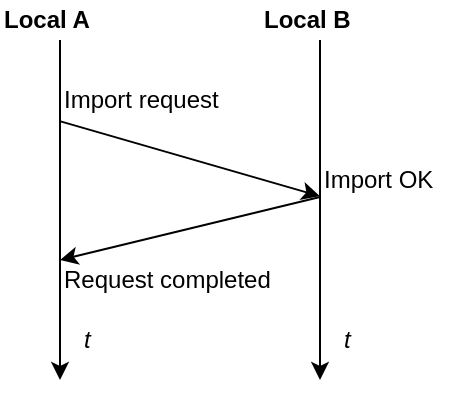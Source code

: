 <mxfile>
    <diagram id="7XaOBb24xC2b2bNCTVzC" name="Page-1">
        <mxGraphModel dx="33" dy="28" grid="1" gridSize="10" guides="1" tooltips="1" connect="1" arrows="1" fold="1" page="0" pageScale="1" pageWidth="827" pageHeight="1169" math="0" shadow="0">
            <root>
                <mxCell id="0"/>
                <mxCell id="1" parent="0"/>
                <mxCell id="40" style="edgeStyle=orthogonalEdgeStyle;rounded=0;orthogonalLoop=1;jettySize=auto;html=1;" edge="1" parent="1" source="3">
                    <mxGeometry relative="1" as="geometry">
                        <mxPoint x="200" y="270" as="targetPoint"/>
                    </mxGeometry>
                </mxCell>
                <mxCell id="3" value="Local A" style="text;html=1;align=left;verticalAlign=middle;resizable=0;points=[];autosize=1;fontStyle=1" parent="1" vertex="1">
                    <mxGeometry x="170" y="80" width="60" height="20" as="geometry"/>
                </mxCell>
                <mxCell id="39" style="edgeStyle=orthogonalEdgeStyle;rounded=0;orthogonalLoop=1;jettySize=auto;html=1;" edge="1" parent="1" source="4">
                    <mxGeometry relative="1" as="geometry">
                        <mxPoint x="330" y="270" as="targetPoint"/>
                    </mxGeometry>
                </mxCell>
                <mxCell id="4" value="Local B" style="text;html=1;align=left;verticalAlign=middle;resizable=0;points=[];autosize=1;fontStyle=1" parent="1" vertex="1">
                    <mxGeometry x="300" y="80" width="60" height="20" as="geometry"/>
                </mxCell>
                <mxCell id="9" value="&lt;i&gt;t&lt;/i&gt;" style="text;html=1;align=left;verticalAlign=middle;resizable=0;points=[];autosize=1;" parent="1" vertex="1">
                    <mxGeometry x="210" y="240" width="20" height="20" as="geometry"/>
                </mxCell>
                <mxCell id="10" value="&lt;i&gt;t&lt;/i&gt;" style="text;html=1;align=left;verticalAlign=middle;resizable=0;points=[];autosize=1;" parent="1" vertex="1">
                    <mxGeometry x="340" y="240" width="20" height="20" as="geometry"/>
                </mxCell>
                <mxCell id="16" style="rounded=0;orthogonalLoop=1;jettySize=auto;html=1;exitX=0.003;exitY=1.034;exitDx=0;exitDy=0;exitPerimeter=0;entryX=-0.002;entryY=0.903;entryDx=0;entryDy=0;entryPerimeter=0;" parent="1" source="14" target="15" edge="1">
                    <mxGeometry relative="1" as="geometry">
                        <mxPoint x="199" y="141" as="sourcePoint"/>
                        <mxPoint x="320" y="167" as="targetPoint"/>
                    </mxGeometry>
                </mxCell>
                <mxCell id="14" value="Import request" style="text;html=1;align=left;verticalAlign=middle;resizable=0;points=[];autosize=1;" parent="1" vertex="1">
                    <mxGeometry x="200" y="120" width="90" height="20" as="geometry"/>
                </mxCell>
                <mxCell id="17" style="edgeStyle=none;rounded=0;orthogonalLoop=1;jettySize=auto;html=1;" parent="1" source="15" edge="1">
                    <mxGeometry relative="1" as="geometry">
                        <mxPoint x="200" y="210" as="targetPoint"/>
                    </mxGeometry>
                </mxCell>
                <mxCell id="15" value="Import OK" style="text;html=1;align=left;verticalAlign=middle;resizable=0;points=[];autosize=1;" parent="1" vertex="1">
                    <mxGeometry x="330" y="160" width="70" height="20" as="geometry"/>
                </mxCell>
                <mxCell id="37" value="Request completed" style="text;html=1;align=left;verticalAlign=middle;resizable=0;points=[];autosize=1;" vertex="1" parent="1">
                    <mxGeometry x="200" y="210" width="120" height="20" as="geometry"/>
                </mxCell>
            </root>
        </mxGraphModel>
    </diagram>
</mxfile>